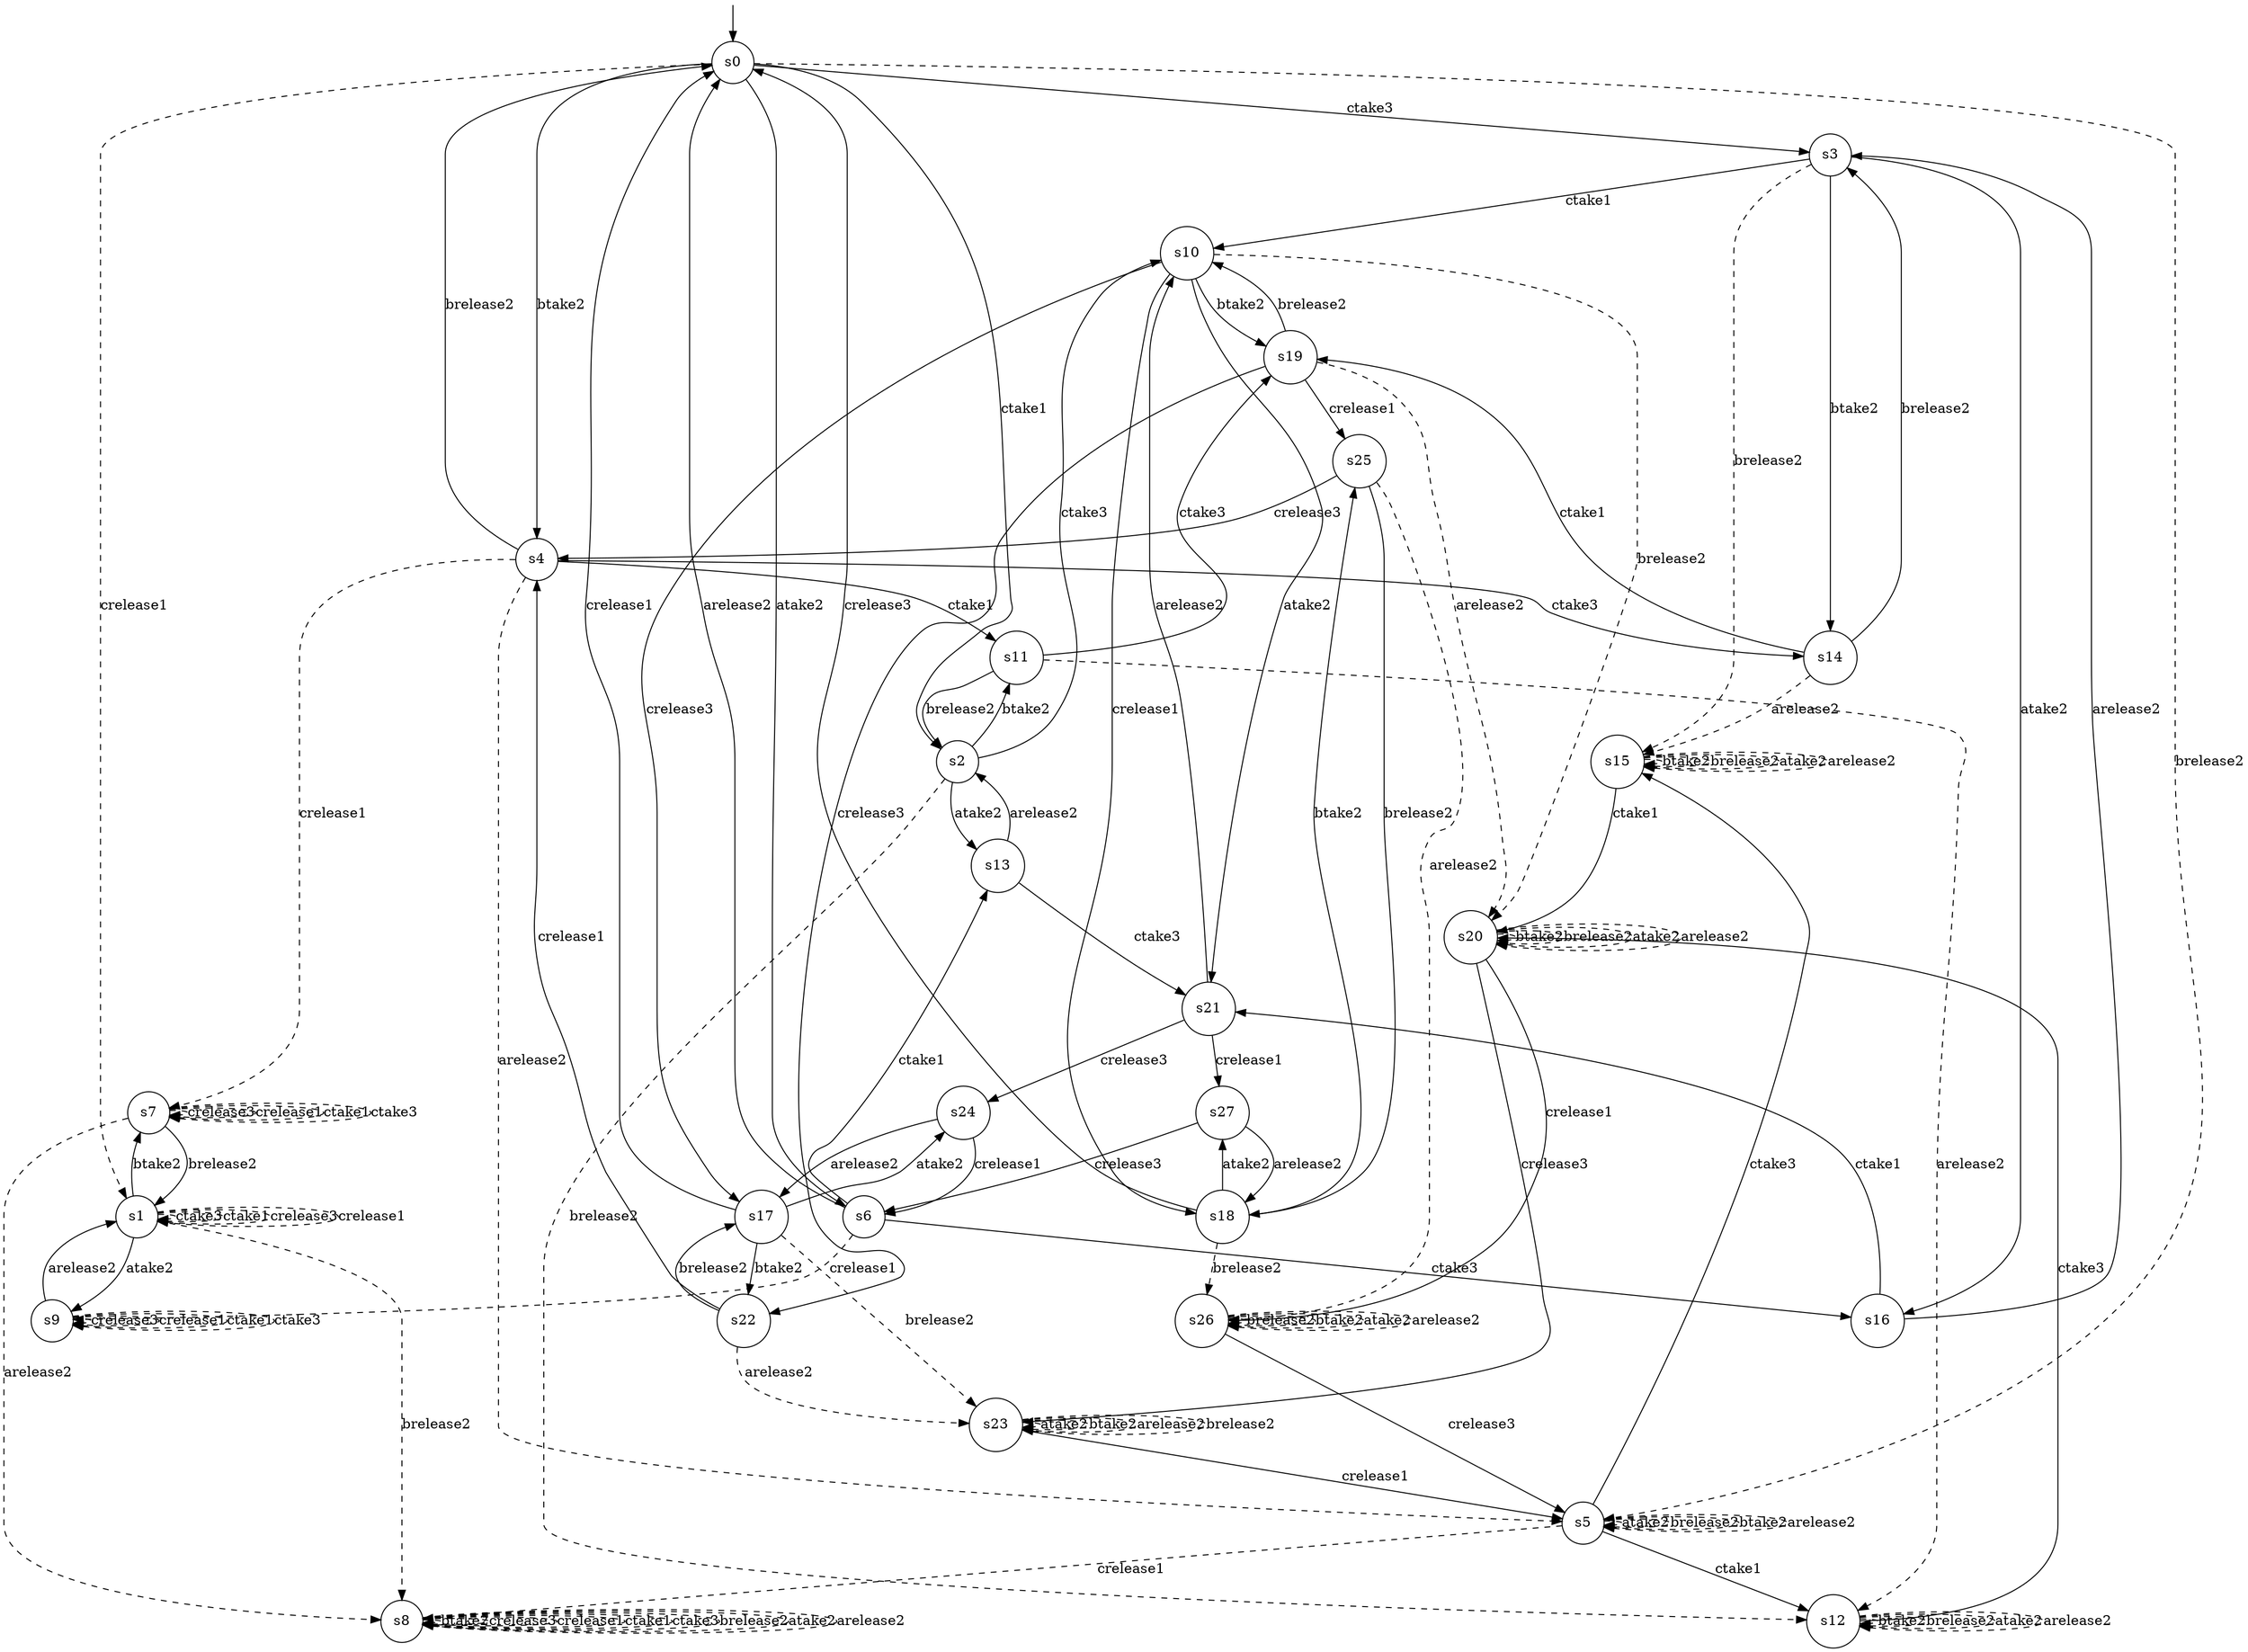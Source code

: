 digraph g {

	s0 [shape="circle" label="s0"];
	s1 [shape="circle" label="s9"];
	s2 [shape="circle" label="s8"];
	s3 [shape="circle" label="s3"];
	s4 [shape="circle" label="s2"];
	s5 [shape="circle" label="s1"];
	s6 [shape="circle" label="s7"];
	s7 [shape="circle" label="s6"];
	s8 [shape="circle" label="s5"];
	s9 [shape="circle" label="s4"];
	s10 [shape="circle" label="s19"];
	s11 [shape="circle" label="s18"];
	s12 [shape="circle" label="s13"];
	s13 [shape="circle" label="s12"];
	s14 [shape="circle" label="s11"];
	s15 [shape="circle" label="s10"];
	s16 [shape="circle" label="s17"];
	s17 [shape="circle" label="s16"];
	s18 [shape="circle" label="s15"];
	s19 [shape="circle" label="s14"];
	s20 [shape="circle" label="s22"];
	s21 [shape="circle" label="s23"];
	s22 [shape="circle" label="s20"];
	s23 [shape="circle" label="s21"];
	s24 [shape="circle" label="s26"];
	s25 [shape="circle" label="s27"];
	s26 [shape="circle" label="s24"];
	s27 [shape="circle" label="s25"];

	s21 -> s21 [modality="MAY", style="dashed", label="atake2"];
	s6 -> s6 [modality="MAY", style="dashed", label="crelease3"];
	s10 -> s27 [modality="MUST", style="strict", label="crelease1"];
	s6 -> s6 [modality="MAY", style="dashed", label="crelease1"];
	s6 -> s6 [modality="MAY", style="dashed", label="ctake1"];
	s6 -> s6 [modality="MAY", style="dashed", label="ctake3"];
	s6 -> s5 [modality="MUST", style="strict", label="brelease2"];
	s6 -> s2 [modality="MAY", style="dashed", label="arelease2"];
	s21 -> s8 [modality="MUST", style="strict", label="crelease1"];
	s2 -> s2 [modality="MAY", style="dashed", label="btake2"];
	s2 -> s2 [modality="MAY", style="dashed", label="crelease3"];
	s2 -> s2 [modality="MAY", style="dashed", label="crelease1"];
	s10 -> s15 [modality="MUST", style="strict", label="brelease2"];
	s2 -> s2 [modality="MAY", style="dashed", label="ctake1"];
	s2 -> s2 [modality="MAY", style="dashed", label="ctake3"];
	s2 -> s2 [modality="MAY", style="dashed", label="brelease2"];
	s2 -> s2 [modality="MAY", style="dashed", label="atake2"];
	s2 -> s2 [modality="MAY", style="dashed", label="arelease2"];
	s1 -> s1 [modality="MAY", style="dashed", label="crelease3"];
	s26 -> s16 [modality="MUST", style="strict", label="arelease2"];
	s10 -> s22 [modality="MAY", style="dashed", label="arelease2"];
	s1 -> s1 [modality="MAY", style="dashed", label="crelease1"];
	s1 -> s1 [modality="MAY", style="dashed", label="ctake1"];
	s1 -> s1 [modality="MAY", style="dashed", label="ctake3"];
	s1 -> s5 [modality="MUST", style="strict", label="arelease2"];
	s15 -> s10 [modality="MUST", style="strict", label="btake2"];
	s15 -> s16 [modality="MUST", style="strict", label="crelease3"];
	s22 -> s22 [modality="MAY", style="dashed", label="btake2"];
	s15 -> s11 [modality="MUST", style="strict", label="crelease1"];
	s15 -> s22 [modality="MAY", style="dashed", label="brelease2"];
	s15 -> s23 [modality="MUST", style="strict", label="atake2"];
	s14 -> s10 [modality="MUST", style="strict", label="ctake3"];
	s14 -> s4 [modality="MUST", style="strict", label="brelease2"];
	s14 -> s13 [modality="MAY", style="dashed", label="arelease2"];
	s22 -> s21 [modality="MUST", style="strict", label="crelease3"];
	s13 -> s13 [modality="MAY", style="dashed", label="btake2"];
	s13 -> s22 [modality="MUST", style="strict", label="ctake3"];
	s13 -> s13 [modality="MAY", style="dashed", label="brelease2"];
	s13 -> s13 [modality="MAY", style="dashed", label="atake2"];
	s13 -> s13 [modality="MAY", style="dashed", label="arelease2"];
	s12 -> s23 [modality="MUST", style="strict", label="ctake3"];
	s22 -> s24 [modality="MUST", style="strict", label="crelease1"];
	s12 -> s4 [modality="MUST", style="strict", label="arelease2"];
	s19 -> s10 [modality="MUST", style="strict", label="ctake1"];
	s19 -> s3 [modality="MUST", style="strict", label="brelease2"];
	s19 -> s18 [modality="MAY", style="dashed", label="arelease2"];
	s18 -> s18 [modality="MAY", style="dashed", label="btake2"];
	s18 -> s22 [modality="MUST", style="strict", label="ctake1"];
	s22 -> s22 [modality="MAY", style="dashed", label="brelease2"];
	s18 -> s18 [modality="MAY", style="dashed", label="brelease2"];
	s18 -> s18 [modality="MAY", style="dashed", label="atake2"];
	s18 -> s18 [modality="MAY", style="dashed", label="arelease2"];
	s17 -> s23 [modality="MUST", style="strict", label="ctake1"];
	s17 -> s3 [modality="MUST", style="strict", label="arelease2"];
	s16 -> s20 [modality="MUST", style="strict", label="btake2"];
	s22 -> s22 [modality="MAY", style="dashed", label="atake2"];
	s16 -> s0 [modality="MUST", style="strict", label="crelease1"];
	s16 -> s21 [modality="MAY", style="dashed", label="brelease2"];
	s16 -> s26 [modality="MUST", style="strict", label="atake2"];
	s11 -> s27 [modality="MUST", style="strict", label="btake2"];
	s11 -> s0 [modality="MUST", style="strict", label="crelease3"];
	s11 -> s24 [modality="MAY", style="dashed", label="brelease2"];
	s24 -> s24 [modality="MAY", style="dashed", label="brelease2"];
	s11 -> s25 [modality="MUST", style="strict", label="atake2"];
	s10 -> s20 [modality="MUST", style="strict", label="crelease3"];
	s4 -> s15 [modality="MUST", style="strict", label="ctake3"];
	s5 -> s1 [modality="MUST", style="strict", label="atake2"];
	s5 -> s2 [modality="MAY", style="dashed", label="brelease2"];
	s23 -> s26 [modality="MUST", style="strict", label="crelease3"];
	s5 -> s5 [modality="MAY", style="dashed", label="ctake3"];
	s5 -> s5 [modality="MAY", style="dashed", label="ctake1"];
	s5 -> s5 [modality="MAY", style="dashed", label="crelease3"];
	s0 -> s8 [modality="MAY", style="dashed", label="brelease2"];
	s5 -> s5 [modality="MAY", style="dashed", label="crelease1"];
	s22 -> s22 [modality="MAY", style="dashed", label="arelease2"];
	s0 -> s3 [modality="MUST", style="strict", label="ctake3"];
	s23 -> s25 [modality="MUST", style="strict", label="crelease1"];
	s4 -> s14 [modality="MUST", style="strict", label="btake2"];
	s5 -> s6 [modality="MUST", style="strict", label="btake2"];
	s0 -> s4 [modality="MUST", style="strict", label="ctake1"];
	s20 -> s21 [modality="MAY", style="dashed", label="arelease2"];
	s23 -> s15 [modality="MUST", style="strict", label="arelease2"];
	s21 -> s21 [modality="MAY", style="dashed", label="btake2"];
	s0 -> s5 [modality="MAY", style="dashed", label="crelease1"];
	s0 -> s9 [modality="MUST", style="strict", label="btake2"];
	s0 -> s7 [modality="MUST", style="strict", label="atake2"];
	s21 -> s21 [modality="MAY", style="dashed", label="arelease2"];
	s26 -> s7 [modality="MUST", style="strict", label="crelease1"];
	s20 -> s9 [modality="MUST", style="strict", label="crelease1"];
	s27 -> s9 [modality="MUST", style="strict", label="crelease3"];
	s27 -> s11 [modality="MUST", style="strict", label="brelease2"];
	s27 -> s24 [modality="MAY", style="dashed", label="arelease2"];
	s24 -> s24 [modality="MAY", style="dashed", label="btake2"];
	s24 -> s8 [modality="MUST", style="strict", label="crelease3"];
	s20 -> s16 [modality="MUST", style="strict", label="brelease2"];
	s7 -> s0 [modality="MUST", style="strict", label="arelease2"];
	s8 -> s8 [modality="MAY", style="dashed", label="atake2"];
	s24 -> s24 [modality="MAY", style="dashed", label="atake2"];
	s24 -> s24 [modality="MAY", style="dashed", label="arelease2"];
	s25 -> s7 [modality="MUST", style="strict", label="crelease3"];
	s25 -> s11 [modality="MUST", style="strict", label="arelease2"];
	s3 -> s19 [modality="MUST", style="strict", label="btake2"];
	s8 -> s8 [modality="MAY", style="dashed", label="brelease2"];
	s8 -> s18 [modality="MUST", style="strict", label="ctake3"];
	s8 -> s13 [modality="MUST", style="strict", label="ctake1"];
	s8 -> s2 [modality="MAY", style="dashed", label="crelease1"];
	s8 -> s8 [modality="MAY", style="dashed", label="btake2"];
	s9 -> s8 [modality="MAY", style="dashed", label="arelease2"];
	s9 -> s0 [modality="MUST", style="strict", label="brelease2"];
	s4 -> s13 [modality="MAY", style="dashed", label="brelease2"];
	s9 -> s19 [modality="MUST", style="strict", label="ctake3"];
	s9 -> s14 [modality="MUST", style="strict", label="ctake1"];
	s9 -> s6 [modality="MAY", style="dashed", label="crelease1"];
	s3 -> s17 [modality="MUST", style="strict", label="atake2"];
	s3 -> s18 [modality="MAY", style="dashed", label="brelease2"];
	s21 -> s21 [modality="MAY", style="dashed", label="brelease2"];
	s8 -> s8 [modality="MAY", style="dashed", label="arelease2"];
	s3 -> s15 [modality="MUST", style="strict", label="ctake1"];
	s7 -> s1 [modality="MAY", style="dashed", label="crelease1"];
	s4 -> s12 [modality="MUST", style="strict", label="atake2"];
	s7 -> s17 [modality="MUST", style="strict", label="ctake3"];
	s7 -> s12 [modality="MUST", style="strict", label="ctake1"];

__start0 [label="" shape="none" width="0" height="0"];
__start0 -> s0;
}
